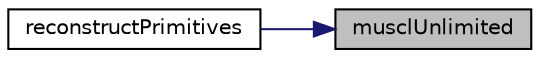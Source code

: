digraph "musclUnlimited"
{
 // LATEX_PDF_SIZE
  edge [fontname="Helvetica",fontsize="10",labelfontname="Helvetica",labelfontsize="10"];
  node [fontname="Helvetica",fontsize="10",shape=record];
  rankdir="RL";
  Node1 [label="musclUnlimited",height=0.2,width=0.4,color="black", fillcolor="grey75", style="filled", fontcolor="black",tooltip="Unlimited reconstruction."];
  Node1 -> Node2 [dir="back",color="midnightblue",fontsize="10",style="solid",fontname="Helvetica"];
  Node2 [label="reconstructPrimitives",height=0.2,width=0.4,color="black", fillcolor="white", style="filled",URL="$convection_2common_8hpp.html#ac6b30a384f12121f7351e13ac2460ce1",tooltip="Retrieve primitive variables for points i/j, reconstructing them if needed."];
}
